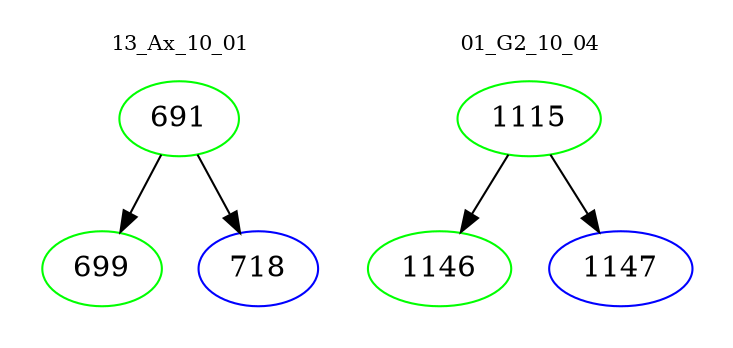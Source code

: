 digraph{
subgraph cluster_0 {
color = white
label = "13_Ax_10_01";
fontsize=10;
T0_691 [label="691", color="green"]
T0_691 -> T0_699 [color="black"]
T0_699 [label="699", color="green"]
T0_691 -> T0_718 [color="black"]
T0_718 [label="718", color="blue"]
}
subgraph cluster_1 {
color = white
label = "01_G2_10_04";
fontsize=10;
T1_1115 [label="1115", color="green"]
T1_1115 -> T1_1146 [color="black"]
T1_1146 [label="1146", color="green"]
T1_1115 -> T1_1147 [color="black"]
T1_1147 [label="1147", color="blue"]
}
}
